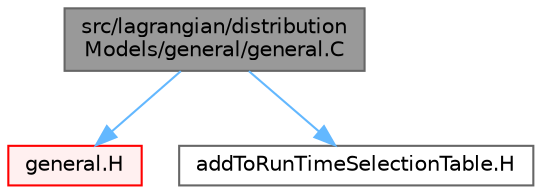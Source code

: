 digraph "src/lagrangian/distributionModels/general/general.C"
{
 // LATEX_PDF_SIZE
  bgcolor="transparent";
  edge [fontname=Helvetica,fontsize=10,labelfontname=Helvetica,labelfontsize=10];
  node [fontname=Helvetica,fontsize=10,shape=box,height=0.2,width=0.4];
  Node1 [id="Node000001",label="src/lagrangian/distribution\lModels/general/general.C",height=0.2,width=0.4,color="gray40", fillcolor="grey60", style="filled", fontcolor="black",tooltip=" "];
  Node1 -> Node2 [id="edge1_Node000001_Node000002",color="steelblue1",style="solid",tooltip=" "];
  Node2 [id="Node000002",label="general.H",height=0.2,width=0.4,color="red", fillcolor="#FFF0F0", style="filled",URL="$src_2lagrangian_2distributionModels_2general_2general_8H.html",tooltip=" "];
  Node1 -> Node191 [id="edge2_Node000001_Node000191",color="steelblue1",style="solid",tooltip=" "];
  Node191 [id="Node000191",label="addToRunTimeSelectionTable.H",height=0.2,width=0.4,color="grey40", fillcolor="white", style="filled",URL="$addToRunTimeSelectionTable_8H.html",tooltip="Macros for easy insertion into run-time selection tables."];
}
